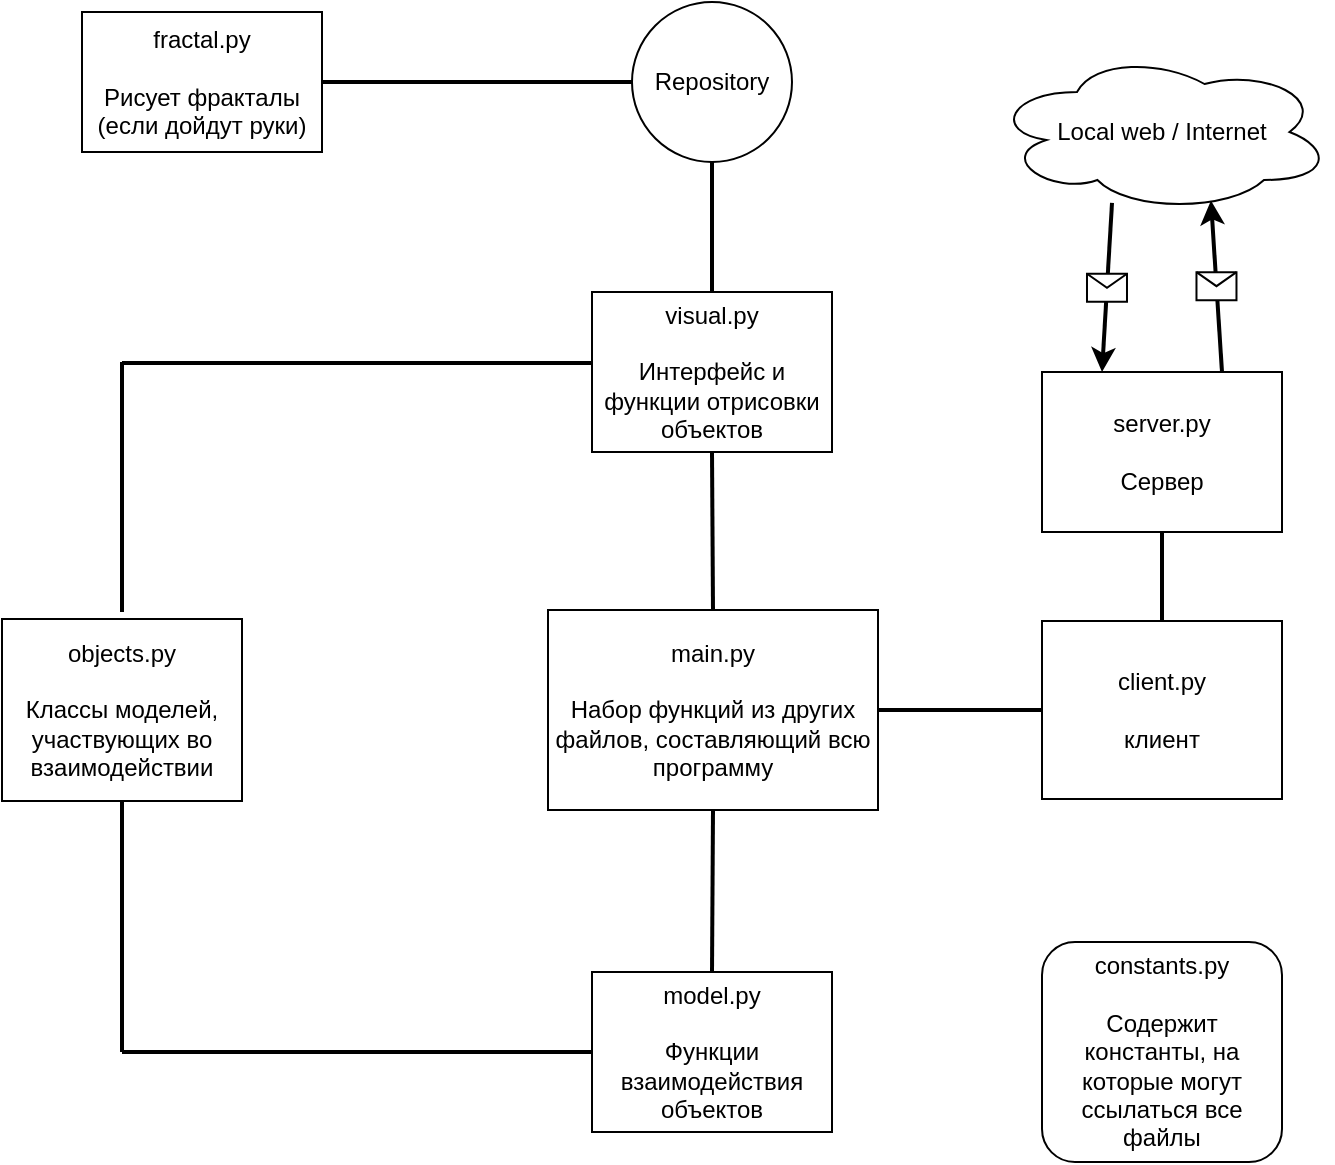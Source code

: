 <mxfile version="15.9.4" type="device"><diagram name="Page-1" id="c4acf3e9-155e-7222-9cf6-157b1a14988f"><mxGraphModel dx="1038" dy="579" grid="1" gridSize="10" guides="1" tooltips="1" connect="1" arrows="1" fold="1" page="1" pageScale="1" pageWidth="850" pageHeight="1100" background="none" math="0" shadow="0"><root><mxCell id="0"/><mxCell id="1" parent="0"/><mxCell id="p6ZRB52wcveuIbpnG_6O-1" value="&lt;div&gt;main.py&lt;/div&gt;&lt;div&gt;&lt;br&gt;&lt;/div&gt;&lt;div&gt;Набор функций из других файлов, составляющий всю программу&lt;br&gt;&lt;/div&gt;" style="rounded=0;whiteSpace=wrap;html=1;" parent="1" vertex="1"><mxGeometry x="343" y="449" width="165" height="100" as="geometry"/></mxCell><mxCell id="p6ZRB52wcveuIbpnG_6O-2" value="&lt;div&gt;model.py&lt;/div&gt;&lt;div&gt;&lt;br&gt;&lt;/div&gt;&lt;div&gt;Функции взаимодействия объектов&lt;br&gt;&lt;/div&gt;" style="rounded=0;whiteSpace=wrap;html=1;" parent="1" vertex="1"><mxGeometry x="365" y="630" width="120" height="80" as="geometry"/></mxCell><mxCell id="p6ZRB52wcveuIbpnG_6O-4" value="" style="endArrow=none;html=1;rounded=0;exitX=0.5;exitY=0;exitDx=0;exitDy=0;entryX=0.5;entryY=1;entryDx=0;entryDy=0;strokeWidth=2;" parent="1" source="p6ZRB52wcveuIbpnG_6O-2" target="p6ZRB52wcveuIbpnG_6O-1" edge="1"><mxGeometry width="50" height="50" relative="1" as="geometry"><mxPoint x="570" y="600" as="sourcePoint"/><mxPoint x="620" y="550" as="targetPoint"/></mxGeometry></mxCell><mxCell id="p6ZRB52wcveuIbpnG_6O-5" value="&lt;div&gt;visual.py&lt;/div&gt;&lt;div&gt;&lt;br&gt;&lt;/div&gt;&lt;div&gt;Интерфейс и функции отрисовки объектов&lt;br&gt;&lt;/div&gt;" style="rounded=0;whiteSpace=wrap;html=1;" parent="1" vertex="1"><mxGeometry x="365" y="290" width="120" height="80" as="geometry"/></mxCell><mxCell id="p6ZRB52wcveuIbpnG_6O-7" value="" style="endArrow=none;html=1;rounded=0;strokeWidth=2;entryX=0.5;entryY=1;entryDx=0;entryDy=0;exitX=0.5;exitY=0;exitDx=0;exitDy=0;" parent="1" source="p6ZRB52wcveuIbpnG_6O-1" target="p6ZRB52wcveuIbpnG_6O-5" edge="1"><mxGeometry width="50" height="50" relative="1" as="geometry"><mxPoint x="570" y="600" as="sourcePoint"/><mxPoint x="620" y="550" as="targetPoint"/></mxGeometry></mxCell><mxCell id="p6ZRB52wcveuIbpnG_6O-8" value="&lt;div&gt;objects.py&lt;/div&gt;&lt;div&gt;&lt;br&gt;&lt;/div&gt;&lt;div&gt;Классы моделей, участвующих во взаимодействии&lt;br&gt;&lt;/div&gt;" style="rounded=0;whiteSpace=wrap;html=1;" parent="1" vertex="1"><mxGeometry x="70" y="453.5" width="120" height="91" as="geometry"/></mxCell><mxCell id="p6ZRB52wcveuIbpnG_6O-9" value="" style="endArrow=none;html=1;rounded=0;strokeWidth=2;exitX=0;exitY=0.5;exitDx=0;exitDy=0;" parent="1" source="p6ZRB52wcveuIbpnG_6O-2" edge="1"><mxGeometry width="50" height="50" relative="1" as="geometry"><mxPoint x="570" y="600" as="sourcePoint"/><mxPoint x="130" y="670" as="targetPoint"/></mxGeometry></mxCell><mxCell id="p6ZRB52wcveuIbpnG_6O-10" value="" style="endArrow=none;html=1;rounded=0;strokeWidth=2;entryX=0.5;entryY=1;entryDx=0;entryDy=0;" parent="1" target="p6ZRB52wcveuIbpnG_6O-8" edge="1"><mxGeometry width="50" height="50" relative="1" as="geometry"><mxPoint x="130" y="670" as="sourcePoint"/><mxPoint x="620" y="550" as="targetPoint"/></mxGeometry></mxCell><mxCell id="p6ZRB52wcveuIbpnG_6O-11" value="" style="endArrow=none;html=1;rounded=0;strokeWidth=2;exitX=0;exitY=0.5;exitDx=0;exitDy=0;" parent="1" edge="1"><mxGeometry width="50" height="50" relative="1" as="geometry"><mxPoint x="365" y="325.5" as="sourcePoint"/><mxPoint x="130" y="325.5" as="targetPoint"/></mxGeometry></mxCell><mxCell id="p6ZRB52wcveuIbpnG_6O-12" value="" style="endArrow=none;html=1;rounded=0;strokeWidth=2;" parent="1" edge="1"><mxGeometry width="50" height="50" relative="1" as="geometry"><mxPoint x="130" y="325.5" as="sourcePoint"/><mxPoint x="130" y="325" as="targetPoint"/><Array as="points"><mxPoint x="130" y="450"/></Array></mxGeometry></mxCell><mxCell id="p6ZRB52wcveuIbpnG_6O-13" value="&lt;div&gt;client.py&lt;/div&gt;&lt;div&gt;&lt;br&gt;&lt;/div&gt;&lt;div&gt;клиент&lt;/div&gt;" style="rounded=0;whiteSpace=wrap;html=1;" parent="1" vertex="1"><mxGeometry x="590" y="454.5" width="120" height="89" as="geometry"/></mxCell><mxCell id="p6ZRB52wcveuIbpnG_6O-14" value="" style="endArrow=none;html=1;rounded=0;strokeWidth=2;entryX=0;entryY=0.5;entryDx=0;entryDy=0;exitX=1;exitY=0.5;exitDx=0;exitDy=0;" parent="1" source="p6ZRB52wcveuIbpnG_6O-1" target="p6ZRB52wcveuIbpnG_6O-13" edge="1"><mxGeometry width="50" height="50" relative="1" as="geometry"><mxPoint x="570" y="600" as="sourcePoint"/><mxPoint x="620" y="550" as="targetPoint"/></mxGeometry></mxCell><mxCell id="p6ZRB52wcveuIbpnG_6O-15" value="Local web / Internet" style="ellipse;shape=cloud;whiteSpace=wrap;html=1;" parent="1" vertex="1"><mxGeometry x="565" y="170" width="170" height="80" as="geometry"/></mxCell><mxCell id="p6ZRB52wcveuIbpnG_6O-16" value="" style="endArrow=classic;html=1;rounded=0;strokeWidth=2;entryX=0.644;entryY=0.928;entryDx=0;entryDy=0;entryPerimeter=0;exitX=0.75;exitY=0;exitDx=0;exitDy=0;" parent="1" target="p6ZRB52wcveuIbpnG_6O-15" edge="1" source="-FNVT4omH4CFek7pxpcl-6"><mxGeometry relative="1" as="geometry"><mxPoint x="680" y="314.5" as="sourcePoint"/><mxPoint x="780" y="314.5" as="targetPoint"/></mxGeometry></mxCell><mxCell id="p6ZRB52wcveuIbpnG_6O-17" value="" style="shape=message;html=1;outlineConnect=0;" parent="p6ZRB52wcveuIbpnG_6O-16" vertex="1"><mxGeometry width="20" height="14" relative="1" as="geometry"><mxPoint x="-10" y="-7" as="offset"/></mxGeometry></mxCell><mxCell id="p6ZRB52wcveuIbpnG_6O-18" value="" style="endArrow=classic;html=1;rounded=0;strokeWidth=2;entryX=0.25;entryY=0;entryDx=0;entryDy=0;exitX=0.353;exitY=0.943;exitDx=0;exitDy=0;exitPerimeter=0;" parent="1" source="p6ZRB52wcveuIbpnG_6O-15" target="-FNVT4omH4CFek7pxpcl-6" edge="1"><mxGeometry relative="1" as="geometry"><mxPoint x="690" y="324.5" as="sourcePoint"/><mxPoint x="629.72" y="313.076" as="targetPoint"/></mxGeometry></mxCell><mxCell id="p6ZRB52wcveuIbpnG_6O-19" value="" style="shape=message;html=1;outlineConnect=0;" parent="p6ZRB52wcveuIbpnG_6O-18" vertex="1"><mxGeometry width="20" height="14" relative="1" as="geometry"><mxPoint x="-10" y="-7" as="offset"/></mxGeometry></mxCell><mxCell id="p6ZRB52wcveuIbpnG_6O-20" value="&lt;div&gt;fractal.py&lt;/div&gt;&lt;div&gt;&lt;br&gt;&lt;/div&gt;&lt;div&gt;Рисует фракталы&lt;/div&gt;&lt;div&gt;(если дойдут руки)&lt;br&gt;&lt;/div&gt;" style="rounded=0;whiteSpace=wrap;html=1;" parent="1" vertex="1"><mxGeometry x="110" y="150" width="120" height="70" as="geometry"/></mxCell><mxCell id="p6ZRB52wcveuIbpnG_6O-21" value="" style="endArrow=none;html=1;rounded=0;strokeWidth=2;entryX=1;entryY=0.5;entryDx=0;entryDy=0;exitX=0;exitY=0.5;exitDx=0;exitDy=0;" parent="1" source="-FNVT4omH4CFek7pxpcl-2" target="p6ZRB52wcveuIbpnG_6O-20" edge="1"><mxGeometry width="50" height="50" relative="1" as="geometry"><mxPoint x="570" y="530" as="sourcePoint"/><mxPoint x="620" y="480" as="targetPoint"/></mxGeometry></mxCell><mxCell id="-FNVT4omH4CFek7pxpcl-2" value="Repository" style="ellipse;whiteSpace=wrap;html=1;aspect=fixed;" vertex="1" parent="1"><mxGeometry x="385" y="145" width="80" height="80" as="geometry"/></mxCell><mxCell id="-FNVT4omH4CFek7pxpcl-3" value="" style="endArrow=none;html=1;rounded=0;strokeWidth=2;entryX=0.5;entryY=0;entryDx=0;entryDy=0;exitX=0.5;exitY=1;exitDx=0;exitDy=0;" edge="1" parent="1" source="-FNVT4omH4CFek7pxpcl-2" target="p6ZRB52wcveuIbpnG_6O-5"><mxGeometry width="50" height="50" relative="1" as="geometry"><mxPoint x="375" y="195" as="sourcePoint"/><mxPoint x="240" y="195" as="targetPoint"/></mxGeometry></mxCell><mxCell id="-FNVT4omH4CFek7pxpcl-4" value="constants.py&lt;br&gt;&lt;br&gt;Содержит константы, на которые могут ссылаться все файлы" style="rounded=1;whiteSpace=wrap;html=1;" vertex="1" parent="1"><mxGeometry x="590" y="615" width="120" height="110" as="geometry"/></mxCell><mxCell id="-FNVT4omH4CFek7pxpcl-6" value="&lt;div&gt;server.py&lt;/div&gt;&lt;div&gt;&lt;br&gt;&lt;/div&gt;&lt;div&gt;Сервер&lt;/div&gt;" style="rounded=0;whiteSpace=wrap;html=1;" vertex="1" parent="1"><mxGeometry x="590" y="330" width="120" height="80" as="geometry"/></mxCell><mxCell id="-FNVT4omH4CFek7pxpcl-8" value="" style="endArrow=none;html=1;rounded=0;strokeWidth=2;entryX=0.5;entryY=1;entryDx=0;entryDy=0;exitX=0.5;exitY=0;exitDx=0;exitDy=0;" edge="1" parent="1" source="p6ZRB52wcveuIbpnG_6O-13" target="-FNVT4omH4CFek7pxpcl-6"><mxGeometry width="50" height="50" relative="1" as="geometry"><mxPoint x="518" y="509" as="sourcePoint"/><mxPoint x="600" y="509" as="targetPoint"/></mxGeometry></mxCell></root></mxGraphModel></diagram></mxfile>